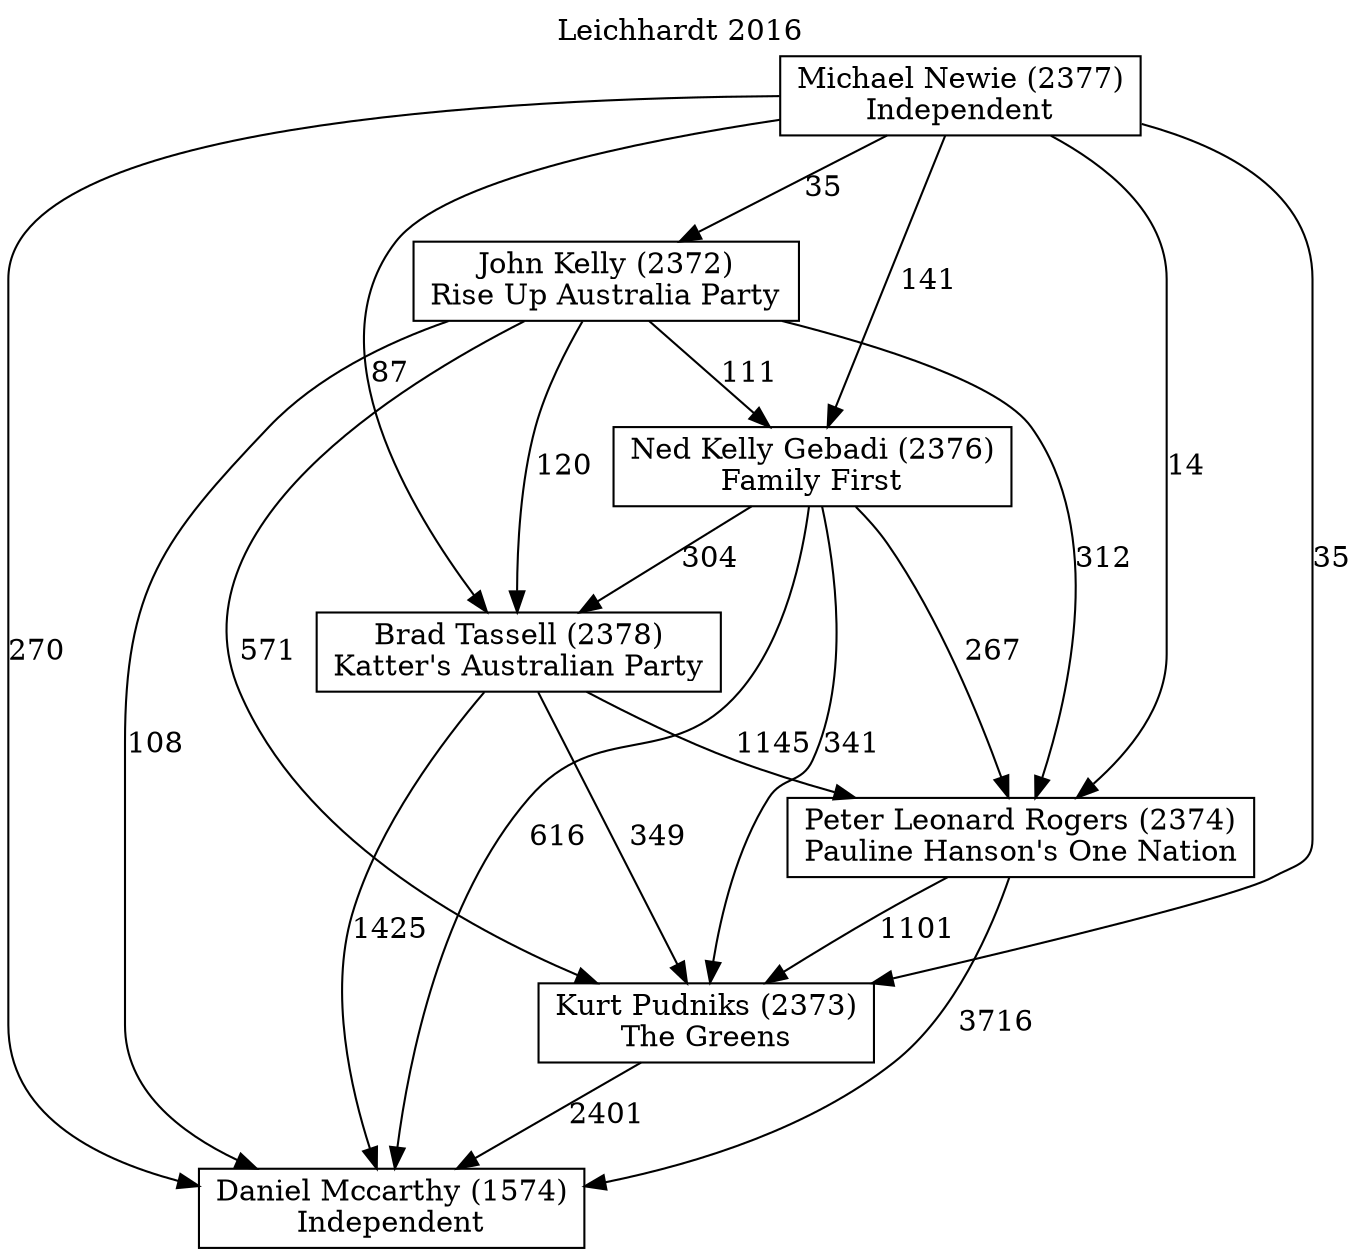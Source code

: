 // House preference flow
digraph "Daniel Mccarthy (1574)_Leichhardt_2016" {
	graph [label="Leichhardt 2016" labelloc=t mclimit=10]
	node [shape=box]
	"Brad Tassell (2378)" [label="Brad Tassell (2378)
Katter's Australian Party"]
	"Daniel Mccarthy (1574)" [label="Daniel Mccarthy (1574)
Independent"]
	"John Kelly (2372)" [label="John Kelly (2372)
Rise Up Australia Party"]
	"Kurt Pudniks (2373)" [label="Kurt Pudniks (2373)
The Greens"]
	"Michael Newie (2377)" [label="Michael Newie (2377)
Independent"]
	"Ned Kelly Gebadi (2376)" [label="Ned Kelly Gebadi (2376)
Family First"]
	"Peter Leonard Rogers (2374)" [label="Peter Leonard Rogers (2374)
Pauline Hanson's One Nation"]
	"Brad Tassell (2378)" -> "Daniel Mccarthy (1574)" [label=1425]
	"Brad Tassell (2378)" -> "Kurt Pudniks (2373)" [label=349]
	"Brad Tassell (2378)" -> "Peter Leonard Rogers (2374)" [label=1145]
	"John Kelly (2372)" -> "Brad Tassell (2378)" [label=120]
	"John Kelly (2372)" -> "Daniel Mccarthy (1574)" [label=108]
	"John Kelly (2372)" -> "Kurt Pudniks (2373)" [label=571]
	"John Kelly (2372)" -> "Ned Kelly Gebadi (2376)" [label=111]
	"John Kelly (2372)" -> "Peter Leonard Rogers (2374)" [label=312]
	"Kurt Pudniks (2373)" -> "Daniel Mccarthy (1574)" [label=2401]
	"Michael Newie (2377)" -> "Brad Tassell (2378)" [label=87]
	"Michael Newie (2377)" -> "Daniel Mccarthy (1574)" [label=270]
	"Michael Newie (2377)" -> "John Kelly (2372)" [label=35]
	"Michael Newie (2377)" -> "Kurt Pudniks (2373)" [label=35]
	"Michael Newie (2377)" -> "Ned Kelly Gebadi (2376)" [label=141]
	"Michael Newie (2377)" -> "Peter Leonard Rogers (2374)" [label=14]
	"Ned Kelly Gebadi (2376)" -> "Brad Tassell (2378)" [label=304]
	"Ned Kelly Gebadi (2376)" -> "Daniel Mccarthy (1574)" [label=616]
	"Ned Kelly Gebadi (2376)" -> "Kurt Pudniks (2373)" [label=341]
	"Ned Kelly Gebadi (2376)" -> "Peter Leonard Rogers (2374)" [label=267]
	"Peter Leonard Rogers (2374)" -> "Daniel Mccarthy (1574)" [label=3716]
	"Peter Leonard Rogers (2374)" -> "Kurt Pudniks (2373)" [label=1101]
}
